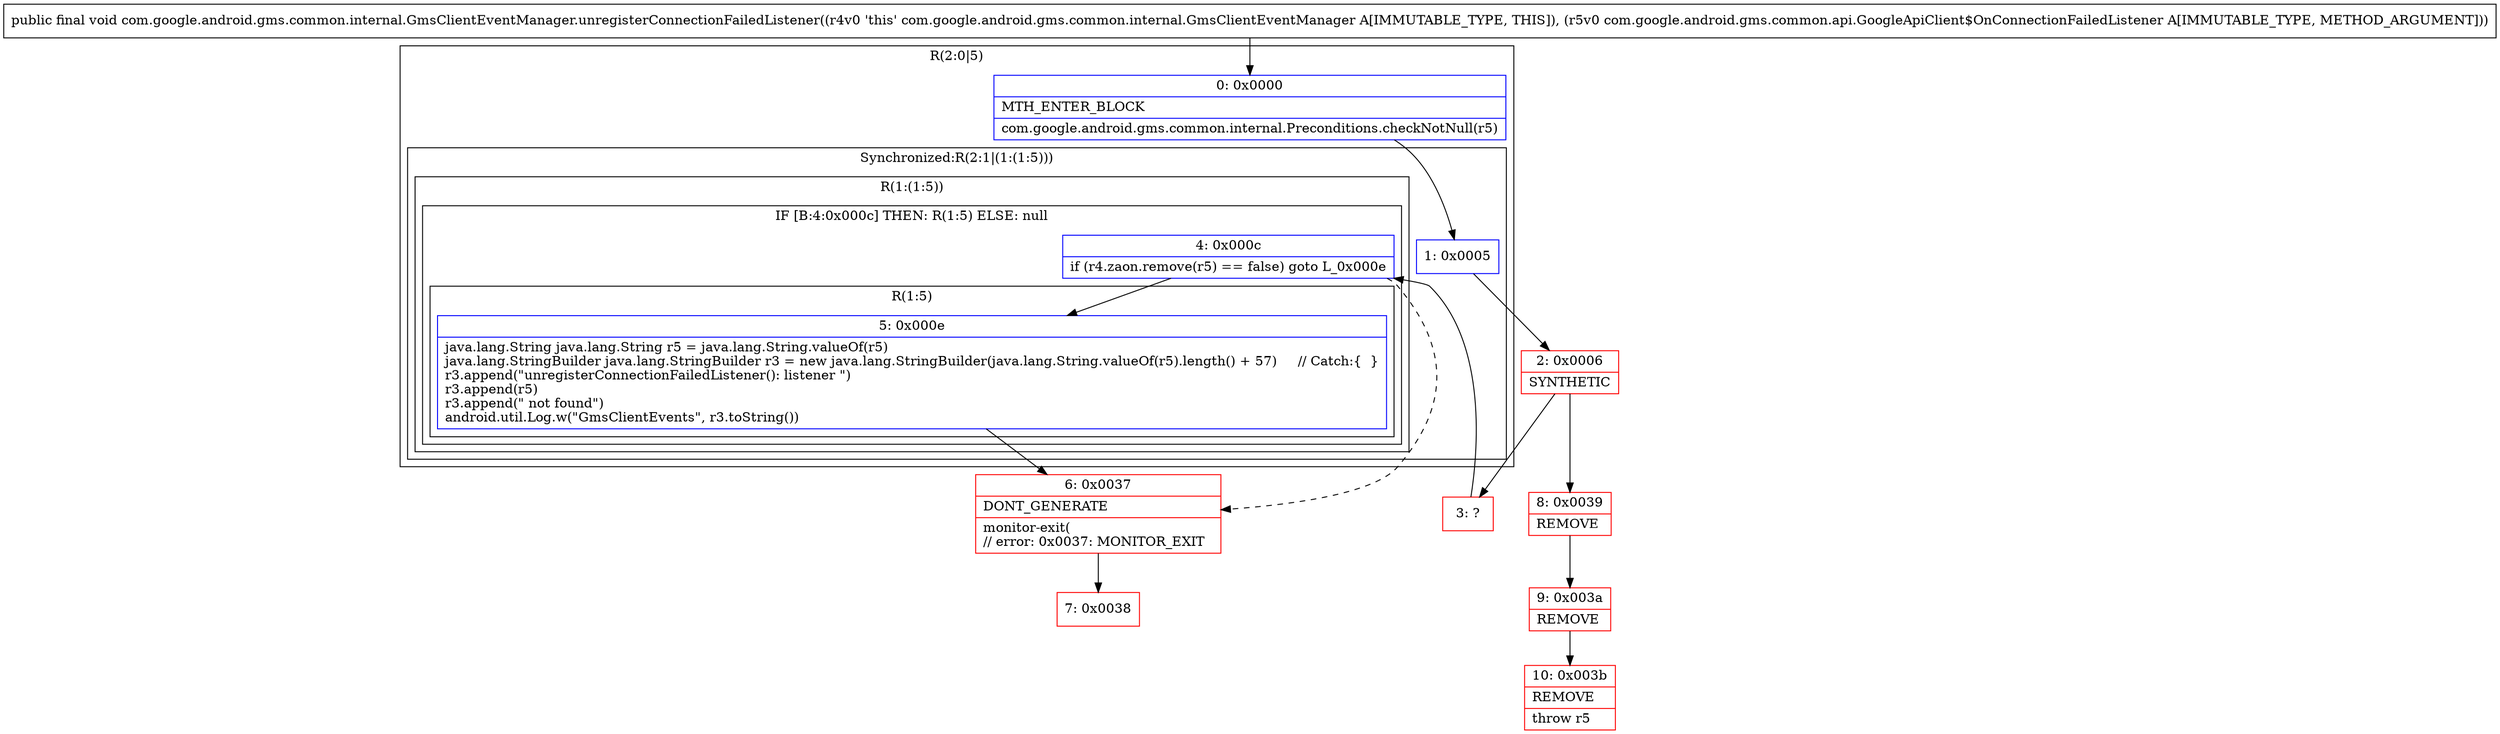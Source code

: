 digraph "CFG forcom.google.android.gms.common.internal.GmsClientEventManager.unregisterConnectionFailedListener(Lcom\/google\/android\/gms\/common\/api\/GoogleApiClient$OnConnectionFailedListener;)V" {
subgraph cluster_Region_1411732382 {
label = "R(2:0|5)";
node [shape=record,color=blue];
Node_0 [shape=record,label="{0\:\ 0x0000|MTH_ENTER_BLOCK\l|com.google.android.gms.common.internal.Preconditions.checkNotNull(r5)\l}"];
subgraph cluster_SynchronizedRegion_855445994 {
label = "Synchronized:R(2:1|(1:(1:5)))";
node [shape=record,color=blue];
Node_1 [shape=record,label="{1\:\ 0x0005}"];
subgraph cluster_Region_145919125 {
label = "R(1:(1:5))";
node [shape=record,color=blue];
subgraph cluster_IfRegion_2121754194 {
label = "IF [B:4:0x000c] THEN: R(1:5) ELSE: null";
node [shape=record,color=blue];
Node_4 [shape=record,label="{4\:\ 0x000c|if (r4.zaon.remove(r5) == false) goto L_0x000e\l}"];
subgraph cluster_Region_128607595 {
label = "R(1:5)";
node [shape=record,color=blue];
Node_5 [shape=record,label="{5\:\ 0x000e|java.lang.String java.lang.String r5 = java.lang.String.valueOf(r5)\ljava.lang.StringBuilder java.lang.StringBuilder r3 = new java.lang.StringBuilder(java.lang.String.valueOf(r5).length() + 57)     \/\/ Catch:\{  \}\lr3.append(\"unregisterConnectionFailedListener(): listener \")\lr3.append(r5)\lr3.append(\" not found\")\landroid.util.Log.w(\"GmsClientEvents\", r3.toString())\l}"];
}
}
}
}
}
Node_2 [shape=record,color=red,label="{2\:\ 0x0006|SYNTHETIC\l}"];
Node_3 [shape=record,color=red,label="{3\:\ ?}"];
Node_6 [shape=record,color=red,label="{6\:\ 0x0037|DONT_GENERATE\l|monitor\-exit(\l\/\/ error: 0x0037: MONITOR_EXIT  \l}"];
Node_7 [shape=record,color=red,label="{7\:\ 0x0038}"];
Node_8 [shape=record,color=red,label="{8\:\ 0x0039|REMOVE\l}"];
Node_9 [shape=record,color=red,label="{9\:\ 0x003a|REMOVE\l}"];
Node_10 [shape=record,color=red,label="{10\:\ 0x003b|REMOVE\l|throw r5\l}"];
MethodNode[shape=record,label="{public final void com.google.android.gms.common.internal.GmsClientEventManager.unregisterConnectionFailedListener((r4v0 'this' com.google.android.gms.common.internal.GmsClientEventManager A[IMMUTABLE_TYPE, THIS]), (r5v0 com.google.android.gms.common.api.GoogleApiClient$OnConnectionFailedListener A[IMMUTABLE_TYPE, METHOD_ARGUMENT])) }"];
MethodNode -> Node_0;
Node_0 -> Node_1;
Node_1 -> Node_2;
Node_4 -> Node_5;
Node_4 -> Node_6[style=dashed];
Node_5 -> Node_6;
Node_2 -> Node_3;
Node_2 -> Node_8;
Node_3 -> Node_4;
Node_6 -> Node_7;
Node_8 -> Node_9;
Node_9 -> Node_10;
}

